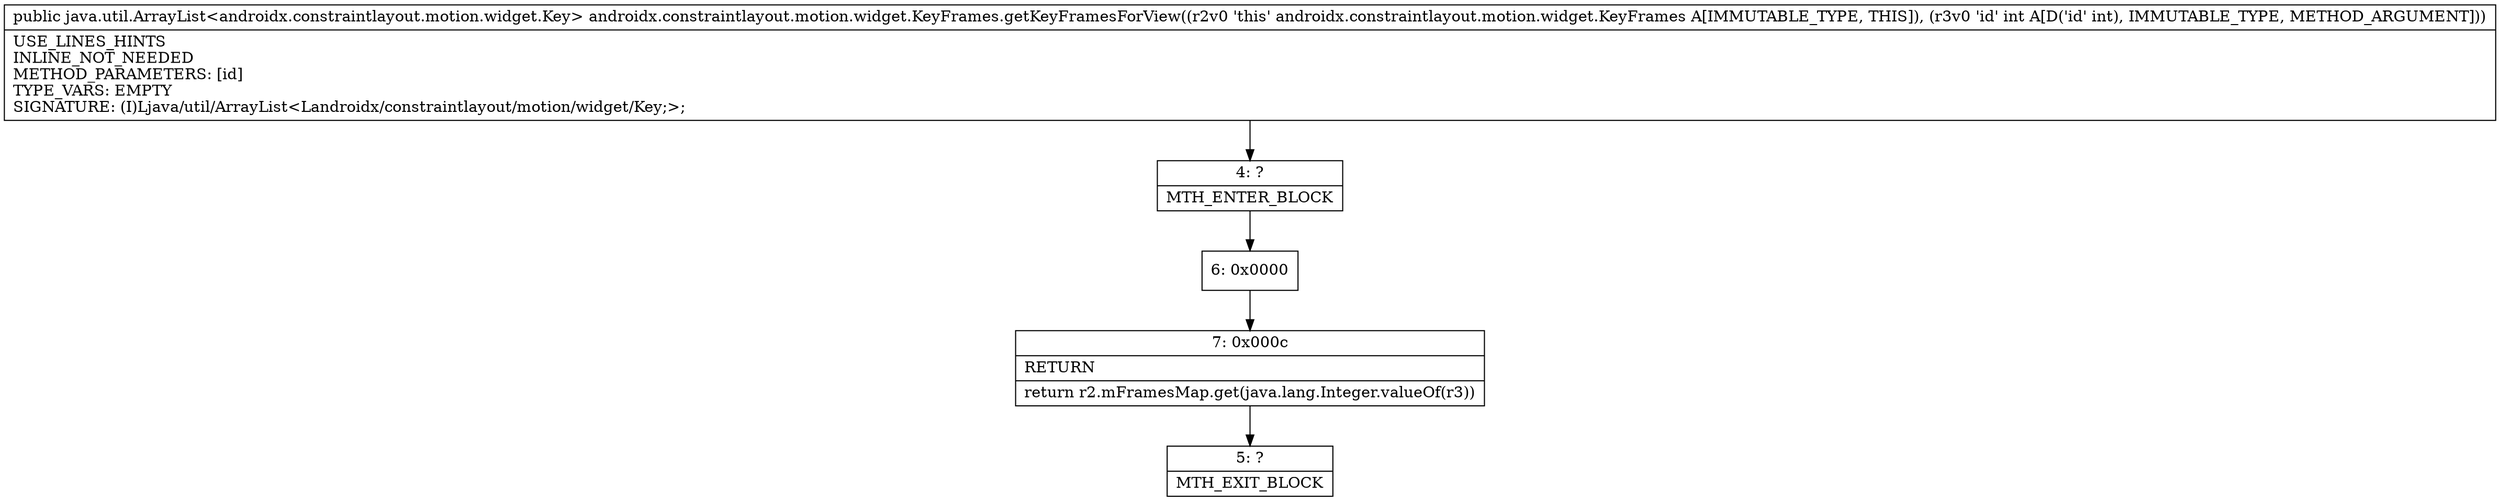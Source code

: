 digraph "CFG forandroidx.constraintlayout.motion.widget.KeyFrames.getKeyFramesForView(I)Ljava\/util\/ArrayList;" {
Node_4 [shape=record,label="{4\:\ ?|MTH_ENTER_BLOCK\l}"];
Node_6 [shape=record,label="{6\:\ 0x0000}"];
Node_7 [shape=record,label="{7\:\ 0x000c|RETURN\l|return r2.mFramesMap.get(java.lang.Integer.valueOf(r3))\l}"];
Node_5 [shape=record,label="{5\:\ ?|MTH_EXIT_BLOCK\l}"];
MethodNode[shape=record,label="{public java.util.ArrayList\<androidx.constraintlayout.motion.widget.Key\> androidx.constraintlayout.motion.widget.KeyFrames.getKeyFramesForView((r2v0 'this' androidx.constraintlayout.motion.widget.KeyFrames A[IMMUTABLE_TYPE, THIS]), (r3v0 'id' int A[D('id' int), IMMUTABLE_TYPE, METHOD_ARGUMENT]))  | USE_LINES_HINTS\lINLINE_NOT_NEEDED\lMETHOD_PARAMETERS: [id]\lTYPE_VARS: EMPTY\lSIGNATURE: (I)Ljava\/util\/ArrayList\<Landroidx\/constraintlayout\/motion\/widget\/Key;\>;\l}"];
MethodNode -> Node_4;Node_4 -> Node_6;
Node_6 -> Node_7;
Node_7 -> Node_5;
}


